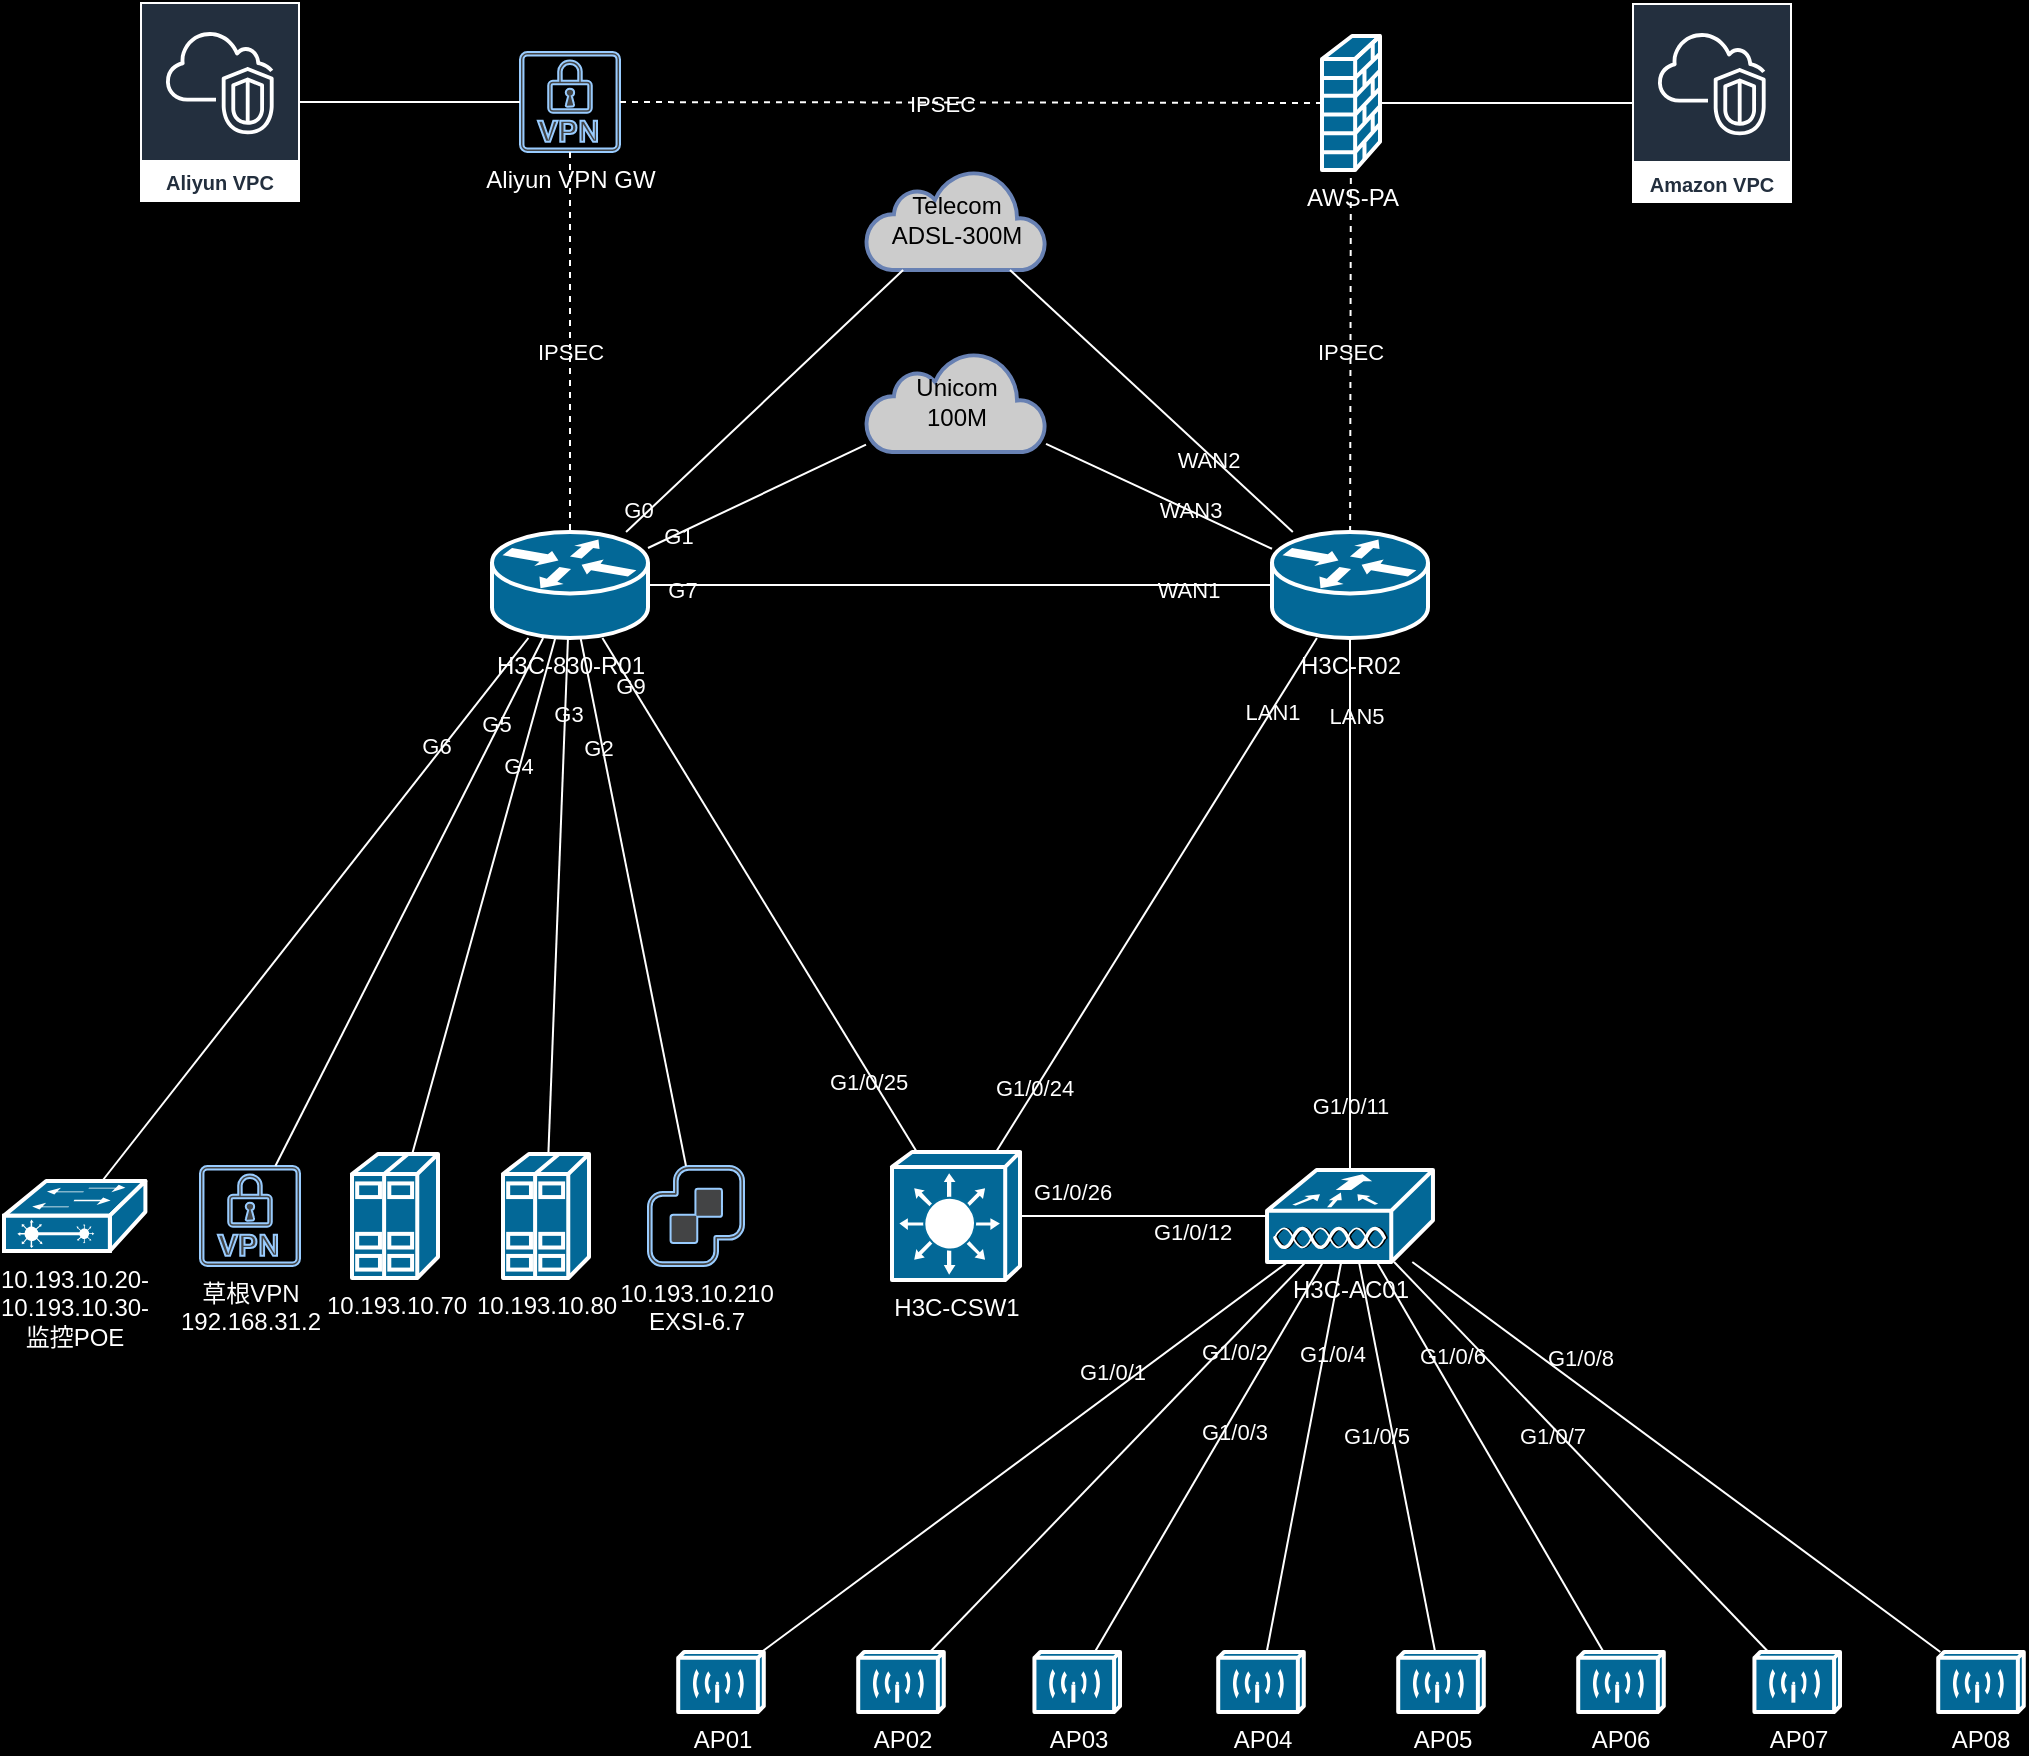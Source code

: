 <mxfile version="13.8.0" type="github">
  <diagram id="Zar99imHXcw8SOOkaf0K" name="Page-1">
    <mxGraphModel dx="1983" dy="2270" grid="1" gridSize="10" guides="1" tooltips="1" connect="1" arrows="1" fold="1" page="1" pageScale="1" pageWidth="827" pageHeight="1169" background="#000000" math="0" shadow="0">
      <root>
        <mxCell id="0" />
        <mxCell id="1" parent="0" />
        <mxCell id="cg-8hB2p9xiSOWS_r5Mu-2" style="rounded=0;orthogonalLoop=1;jettySize=auto;html=1;endArrow=none;endFill=0;fontColor=#FFFFFF;labelBorderColor=none;strokeColor=#FFFFFF;labelBackgroundColor=none;" edge="1" parent="1" source="cg-8hB2p9xiSOWS_r5Mu-5" target="cg-8hB2p9xiSOWS_r5Mu-7">
          <mxGeometry relative="1" as="geometry" />
        </mxCell>
        <mxCell id="cg-8hB2p9xiSOWS_r5Mu-3" value="G9" style="edgeLabel;html=1;align=center;verticalAlign=middle;resizable=0;points=[];fontColor=#FFFFFF;labelBorderColor=none;labelBackgroundColor=none;" vertex="1" connectable="0" parent="cg-8hB2p9xiSOWS_r5Mu-2">
          <mxGeometry x="-0.816" y="-1" relative="1" as="geometry">
            <mxPoint as="offset" />
          </mxGeometry>
        </mxCell>
        <mxCell id="cg-8hB2p9xiSOWS_r5Mu-4" value="G1/0/25" style="edgeLabel;html=1;align=center;verticalAlign=middle;resizable=0;points=[];fontColor=#FFFFFF;labelBorderColor=none;labelBackgroundColor=none;" vertex="1" connectable="0" parent="cg-8hB2p9xiSOWS_r5Mu-2">
          <mxGeometry x="0.714" y="-3" relative="1" as="geometry">
            <mxPoint as="offset" />
          </mxGeometry>
        </mxCell>
        <mxCell id="cg-8hB2p9xiSOWS_r5Mu-5" value="H3C-830-R01" style="shape=mxgraph.cisco.routers.router;html=1;pointerEvents=1;dashed=0;fillColor=#036897;strokeColor=#ffffff;strokeWidth=2;verticalLabelPosition=bottom;verticalAlign=top;align=center;outlineConnect=0;fontColor=#FFFFFF;labelBorderColor=none;labelBackgroundColor=none;" vertex="1" parent="1">
          <mxGeometry x="544" y="-155" width="78" height="53" as="geometry" />
        </mxCell>
        <mxCell id="cg-8hB2p9xiSOWS_r5Mu-6" value="H3C-R02" style="shape=mxgraph.cisco.routers.router;html=1;pointerEvents=1;dashed=0;fillColor=#036897;strokeColor=#ffffff;strokeWidth=2;verticalLabelPosition=bottom;verticalAlign=top;align=center;outlineConnect=0;fontColor=#FFFFFF;labelBorderColor=none;labelBackgroundColor=none;" vertex="1" parent="1">
          <mxGeometry x="934" y="-155" width="78" height="53" as="geometry" />
        </mxCell>
        <mxCell id="cg-8hB2p9xiSOWS_r5Mu-7" value="H3C-CSW1" style="shape=mxgraph.cisco.switches.layer_3_switch;html=1;pointerEvents=1;dashed=0;fillColor=#036897;strokeColor=#ffffff;strokeWidth=2;verticalLabelPosition=bottom;verticalAlign=top;align=center;outlineConnect=0;fontColor=#FFFFFF;labelBorderColor=none;labelBackgroundColor=none;" vertex="1" parent="1">
          <mxGeometry x="744" y="155" width="64" height="64" as="geometry" />
        </mxCell>
        <mxCell id="cg-8hB2p9xiSOWS_r5Mu-8" style="rounded=0;orthogonalLoop=1;jettySize=auto;html=1;endArrow=none;endFill=0;fontColor=#FFFFFF;labelBorderColor=none;strokeColor=#FFFFFF;labelBackgroundColor=none;" edge="1" parent="1" source="cg-8hB2p9xiSOWS_r5Mu-6" target="cg-8hB2p9xiSOWS_r5Mu-7">
          <mxGeometry relative="1" as="geometry">
            <mxPoint x="593" y="-92" as="sourcePoint" />
            <mxPoint x="764.63" y="165" as="targetPoint" />
          </mxGeometry>
        </mxCell>
        <mxCell id="cg-8hB2p9xiSOWS_r5Mu-9" value="LAN1" style="edgeLabel;html=1;align=center;verticalAlign=middle;resizable=0;points=[];fontColor=#FFFFFF;labelBorderColor=none;labelBackgroundColor=none;" vertex="1" connectable="0" parent="cg-8hB2p9xiSOWS_r5Mu-8">
          <mxGeometry x="-0.815" relative="1" as="geometry">
            <mxPoint x="-7.62" y="13.25" as="offset" />
          </mxGeometry>
        </mxCell>
        <mxCell id="cg-8hB2p9xiSOWS_r5Mu-10" value="G1/0/24" style="edgeLabel;html=1;align=center;verticalAlign=middle;resizable=0;points=[];fontColor=#FFFFFF;labelBorderColor=none;labelBackgroundColor=none;" vertex="1" connectable="0" parent="cg-8hB2p9xiSOWS_r5Mu-8">
          <mxGeometry x="0.754" y="-1" relative="1" as="geometry">
            <mxPoint as="offset" />
          </mxGeometry>
        </mxCell>
        <mxCell id="cg-8hB2p9xiSOWS_r5Mu-11" style="rounded=0;orthogonalLoop=1;jettySize=auto;html=1;endArrow=none;endFill=0;fontColor=#FFFFFF;labelBorderColor=none;strokeColor=#FFFFFF;labelBackgroundColor=none;" edge="1" parent="1" source="cg-8hB2p9xiSOWS_r5Mu-5" target="cg-8hB2p9xiSOWS_r5Mu-6">
          <mxGeometry relative="1" as="geometry">
            <mxPoint x="603" y="-82" as="sourcePoint" />
            <mxPoint x="774.63" y="175" as="targetPoint" />
          </mxGeometry>
        </mxCell>
        <mxCell id="cg-8hB2p9xiSOWS_r5Mu-12" value="G7" style="edgeLabel;html=1;align=center;verticalAlign=middle;resizable=0;points=[];fontColor=#FFFFFF;labelBorderColor=none;labelBackgroundColor=none;" vertex="1" connectable="0" parent="cg-8hB2p9xiSOWS_r5Mu-11">
          <mxGeometry x="-0.891" y="-1" relative="1" as="geometry">
            <mxPoint y="1" as="offset" />
          </mxGeometry>
        </mxCell>
        <mxCell id="cg-8hB2p9xiSOWS_r5Mu-13" value="WAN1" style="edgeLabel;html=1;align=center;verticalAlign=middle;resizable=0;points=[];fontColor=#FFFFFF;labelBorderColor=none;labelBackgroundColor=none;" vertex="1" connectable="0" parent="cg-8hB2p9xiSOWS_r5Mu-11">
          <mxGeometry x="0.731" y="-1" relative="1" as="geometry">
            <mxPoint y="1" as="offset" />
          </mxGeometry>
        </mxCell>
        <mxCell id="cg-8hB2p9xiSOWS_r5Mu-14" value="H3C-AC01" style="shape=mxgraph.cisco.wireless.wlan_controller;html=1;pointerEvents=1;dashed=0;fillColor=#036897;strokeColor=#ffffff;strokeWidth=2;verticalLabelPosition=bottom;verticalAlign=top;align=center;outlineConnect=0;fontColor=#FFFFFF;labelBorderColor=none;labelBackgroundColor=none;" vertex="1" parent="1">
          <mxGeometry x="931.52" y="164" width="82.96" height="46" as="geometry" />
        </mxCell>
        <mxCell id="cg-8hB2p9xiSOWS_r5Mu-15" style="rounded=0;orthogonalLoop=1;jettySize=auto;html=1;endArrow=none;endFill=0;fontColor=#FFFFFF;labelBorderColor=none;strokeColor=#FFFFFF;labelBackgroundColor=none;" edge="1" parent="1" source="cg-8hB2p9xiSOWS_r5Mu-7" target="cg-8hB2p9xiSOWS_r5Mu-14">
          <mxGeometry relative="1" as="geometry">
            <mxPoint x="613" y="-72" as="sourcePoint" />
            <mxPoint x="784.63" y="185" as="targetPoint" />
          </mxGeometry>
        </mxCell>
        <mxCell id="cg-8hB2p9xiSOWS_r5Mu-16" value="G1/0/26" style="edgeLabel;html=1;align=center;verticalAlign=middle;resizable=0;points=[];fontColor=#FFFFFF;labelBorderColor=none;labelBackgroundColor=none;" vertex="1" connectable="0" parent="cg-8hB2p9xiSOWS_r5Mu-15">
          <mxGeometry x="-0.692" y="2" relative="1" as="geometry">
            <mxPoint x="7" y="-10" as="offset" />
          </mxGeometry>
        </mxCell>
        <mxCell id="cg-8hB2p9xiSOWS_r5Mu-17" value="G1/0/12" style="edgeLabel;html=1;align=center;verticalAlign=middle;resizable=0;points=[];fontColor=#FFFFFF;labelBorderColor=none;labelBackgroundColor=none;" vertex="1" connectable="0" parent="cg-8hB2p9xiSOWS_r5Mu-15">
          <mxGeometry x="0.295" y="2" relative="1" as="geometry">
            <mxPoint x="6" y="10" as="offset" />
          </mxGeometry>
        </mxCell>
        <mxCell id="cg-8hB2p9xiSOWS_r5Mu-18" style="rounded=0;orthogonalLoop=1;jettySize=auto;html=1;endArrow=none;endFill=0;fontColor=#FFFFFF;labelBorderColor=none;strokeColor=#FFFFFF;labelBackgroundColor=none;" edge="1" parent="1" source="cg-8hB2p9xiSOWS_r5Mu-6" target="cg-8hB2p9xiSOWS_r5Mu-14">
          <mxGeometry relative="1" as="geometry">
            <mxPoint x="623" y="-62" as="sourcePoint" />
            <mxPoint x="794.63" y="195" as="targetPoint" />
          </mxGeometry>
        </mxCell>
        <mxCell id="cg-8hB2p9xiSOWS_r5Mu-19" value="LAN5" style="edgeLabel;html=1;align=center;verticalAlign=middle;resizable=0;points=[];fontColor=#FFFFFF;labelBorderColor=none;labelBackgroundColor=none;" vertex="1" connectable="0" parent="cg-8hB2p9xiSOWS_r5Mu-18">
          <mxGeometry x="-0.707" y="3" relative="1" as="geometry">
            <mxPoint as="offset" />
          </mxGeometry>
        </mxCell>
        <mxCell id="cg-8hB2p9xiSOWS_r5Mu-20" value="G1/0/11" style="edgeLabel;html=1;align=center;verticalAlign=middle;resizable=0;points=[];fontColor=#FFFFFF;labelBorderColor=none;labelBackgroundColor=none;" vertex="1" connectable="0" parent="cg-8hB2p9xiSOWS_r5Mu-18">
          <mxGeometry x="0.759" relative="1" as="geometry">
            <mxPoint as="offset" />
          </mxGeometry>
        </mxCell>
        <mxCell id="cg-8hB2p9xiSOWS_r5Mu-21" value="10.193.10.20-&lt;br&gt;10.193.10.30-&lt;br&gt;监控POE" style="shape=mxgraph.cisco.switches.layer_2_remote_switch;html=1;pointerEvents=1;dashed=0;fillColor=#036897;strokeColor=#ffffff;strokeWidth=2;verticalLabelPosition=bottom;verticalAlign=top;align=center;outlineConnect=0;fontColor=#FFFFFF;labelBorderColor=none;labelBackgroundColor=none;" vertex="1" parent="1">
          <mxGeometry x="300" y="169.5" width="70.7" height="35" as="geometry" />
        </mxCell>
        <mxCell id="cg-8hB2p9xiSOWS_r5Mu-22" style="rounded=0;orthogonalLoop=1;jettySize=auto;html=1;endArrow=none;endFill=0;fontColor=#FFFFFF;labelBorderColor=none;strokeColor=#FFFFFF;labelBackgroundColor=none;" edge="1" parent="1" source="cg-8hB2p9xiSOWS_r5Mu-5" target="cg-8hB2p9xiSOWS_r5Mu-21">
          <mxGeometry relative="1" as="geometry">
            <mxPoint x="633" y="-52" as="sourcePoint" />
            <mxPoint x="804.63" y="205" as="targetPoint" />
          </mxGeometry>
        </mxCell>
        <mxCell id="cg-8hB2p9xiSOWS_r5Mu-23" value="G6" style="edgeLabel;html=1;align=center;verticalAlign=middle;resizable=0;points=[];fontColor=#FFFFFF;labelBorderColor=none;labelBackgroundColor=none;" vertex="1" connectable="0" parent="cg-8hB2p9xiSOWS_r5Mu-22">
          <mxGeometry x="-0.59" y="-3" relative="1" as="geometry">
            <mxPoint as="offset" />
          </mxGeometry>
        </mxCell>
        <mxCell id="cg-8hB2p9xiSOWS_r5Mu-24" value="10.193.10.70" style="shape=mxgraph.cisco.servers.standard_host;html=1;pointerEvents=1;dashed=0;fillColor=#036897;strokeColor=#ffffff;strokeWidth=2;verticalLabelPosition=bottom;verticalAlign=top;align=center;outlineConnect=0;fontColor=#FFFFFF;labelBorderColor=none;labelBackgroundColor=none;" vertex="1" parent="1">
          <mxGeometry x="474" y="156" width="43" height="62" as="geometry" />
        </mxCell>
        <mxCell id="cg-8hB2p9xiSOWS_r5Mu-25" value="10.193.10.80" style="shape=mxgraph.cisco.servers.standard_host;html=1;pointerEvents=1;dashed=0;fillColor=#036897;strokeColor=#ffffff;strokeWidth=2;verticalLabelPosition=bottom;verticalAlign=top;align=center;outlineConnect=0;fontColor=#FFFFFF;labelBorderColor=none;labelBackgroundColor=none;" vertex="1" parent="1">
          <mxGeometry x="549.5" y="156" width="43" height="62" as="geometry" />
        </mxCell>
        <mxCell id="cg-8hB2p9xiSOWS_r5Mu-26" value="10.193.10.210&lt;br&gt;EXSI-6.7" style="pointerEvents=1;shadow=0;dashed=0;html=1;fillColor=#434445;aspect=fixed;labelPosition=center;verticalLabelPosition=bottom;verticalAlign=top;align=center;outlineConnect=0;shape=mxgraph.vvd.vcenter_server;strokeColor=#99CCFF;fontColor=#FFFFFF;labelBorderColor=none;labelBackgroundColor=none;" vertex="1" parent="1">
          <mxGeometry x="622" y="162" width="48" height="50" as="geometry" />
        </mxCell>
        <mxCell id="cg-8hB2p9xiSOWS_r5Mu-27" value="草根VPN&lt;br&gt;192.168.31.2" style="pointerEvents=1;shadow=0;dashed=0;html=1;fillColor=#434445;aspect=fixed;labelPosition=center;verticalLabelPosition=bottom;verticalAlign=top;align=center;outlineConnect=0;shape=mxgraph.vvd.vpn;strokeColor=#99CCFF;fontColor=#FFFFFF;labelBorderColor=none;labelBackgroundColor=none;" vertex="1" parent="1">
          <mxGeometry x="398" y="162" width="50" height="50" as="geometry" />
        </mxCell>
        <mxCell id="cg-8hB2p9xiSOWS_r5Mu-28" style="rounded=0;orthogonalLoop=1;jettySize=auto;html=1;endArrow=none;endFill=0;fontColor=#FFFFFF;labelBorderColor=none;strokeColor=#FFFFFF;labelBackgroundColor=none;" edge="1" parent="1" source="cg-8hB2p9xiSOWS_r5Mu-5" target="cg-8hB2p9xiSOWS_r5Mu-26">
          <mxGeometry relative="1" as="geometry">
            <mxPoint x="554" y="-25" as="sourcePoint" />
            <mxPoint x="725.63" y="232" as="targetPoint" />
          </mxGeometry>
        </mxCell>
        <mxCell id="cg-8hB2p9xiSOWS_r5Mu-29" value="G2" style="edgeLabel;html=1;align=center;verticalAlign=middle;resizable=0;points=[];fontColor=#FFFFFF;labelBorderColor=none;labelBackgroundColor=none;" vertex="1" connectable="0" parent="cg-8hB2p9xiSOWS_r5Mu-28">
          <mxGeometry x="-0.587" y="-2" relative="1" as="geometry">
            <mxPoint as="offset" />
          </mxGeometry>
        </mxCell>
        <mxCell id="cg-8hB2p9xiSOWS_r5Mu-30" style="rounded=0;orthogonalLoop=1;jettySize=auto;html=1;endArrow=none;endFill=0;fontColor=#FFFFFF;labelBorderColor=none;strokeColor=#FFFFFF;labelBackgroundColor=none;" edge="1" parent="1" source="cg-8hB2p9xiSOWS_r5Mu-5" target="cg-8hB2p9xiSOWS_r5Mu-25">
          <mxGeometry relative="1" as="geometry">
            <mxPoint x="524" y="45" as="sourcePoint" />
            <mxPoint x="695.63" y="302" as="targetPoint" />
          </mxGeometry>
        </mxCell>
        <mxCell id="cg-8hB2p9xiSOWS_r5Mu-31" value="G3" style="edgeLabel;html=1;align=center;verticalAlign=middle;resizable=0;points=[];fontColor=#FFFFFF;labelBorderColor=none;labelBackgroundColor=none;" vertex="1" connectable="0" parent="cg-8hB2p9xiSOWS_r5Mu-30">
          <mxGeometry x="-0.706" y="1" relative="1" as="geometry">
            <mxPoint as="offset" />
          </mxGeometry>
        </mxCell>
        <mxCell id="cg-8hB2p9xiSOWS_r5Mu-32" style="rounded=0;orthogonalLoop=1;jettySize=auto;html=1;endArrow=none;endFill=0;fontColor=#FFFFFF;labelBorderColor=none;strokeColor=#FFFFFF;labelBackgroundColor=none;" edge="1" parent="1" source="cg-8hB2p9xiSOWS_r5Mu-5" target="cg-8hB2p9xiSOWS_r5Mu-24">
          <mxGeometry relative="1" as="geometry">
            <mxPoint x="514" y="-5" as="sourcePoint" />
            <mxPoint x="685.63" y="252" as="targetPoint" />
          </mxGeometry>
        </mxCell>
        <mxCell id="cg-8hB2p9xiSOWS_r5Mu-33" value="G4" style="edgeLabel;html=1;align=center;verticalAlign=middle;resizable=0;points=[];fontColor=#FFFFFF;labelBorderColor=none;labelBackgroundColor=none;" vertex="1" connectable="0" parent="cg-8hB2p9xiSOWS_r5Mu-32">
          <mxGeometry x="-0.502" y="-1" relative="1" as="geometry">
            <mxPoint as="offset" />
          </mxGeometry>
        </mxCell>
        <mxCell id="cg-8hB2p9xiSOWS_r5Mu-34" style="rounded=0;orthogonalLoop=1;jettySize=auto;html=1;endArrow=none;endFill=0;fontColor=#FFFFFF;labelBorderColor=none;strokeColor=#FFFFFF;labelBackgroundColor=none;" edge="1" parent="1" source="cg-8hB2p9xiSOWS_r5Mu-5" target="cg-8hB2p9xiSOWS_r5Mu-27">
          <mxGeometry relative="1" as="geometry">
            <mxPoint x="414" y="-275" as="sourcePoint" />
            <mxPoint x="585.63" y="-18" as="targetPoint" />
          </mxGeometry>
        </mxCell>
        <mxCell id="cg-8hB2p9xiSOWS_r5Mu-35" value="G5" style="edgeLabel;html=1;align=center;verticalAlign=middle;resizable=0;points=[];fontColor=#FFFFFF;labelBorderColor=none;labelBackgroundColor=none;" vertex="1" connectable="0" parent="cg-8hB2p9xiSOWS_r5Mu-34">
          <mxGeometry x="-0.677" y="-1" relative="1" as="geometry">
            <mxPoint x="-1" as="offset" />
          </mxGeometry>
        </mxCell>
        <mxCell id="cg-8hB2p9xiSOWS_r5Mu-36" value="Aliyun VPN GW" style="pointerEvents=1;shadow=0;dashed=0;html=1;fillColor=#434445;aspect=fixed;labelPosition=center;verticalLabelPosition=bottom;verticalAlign=top;align=center;outlineConnect=0;shape=mxgraph.vvd.vpn;strokeColor=#99CCFF;fontColor=#FFFFFF;labelBorderColor=none;labelBackgroundColor=none;" vertex="1" parent="1">
          <mxGeometry x="558" y="-395" width="50" height="50" as="geometry" />
        </mxCell>
        <mxCell id="cg-8hB2p9xiSOWS_r5Mu-37" value="AWS-PA" style="shape=mxgraph.cisco.security.firewall;html=1;pointerEvents=1;dashed=0;fillColor=#036897;strokeColor=#ffffff;strokeWidth=2;verticalLabelPosition=bottom;verticalAlign=top;align=center;outlineConnect=0;fontColor=#FFFFFF;labelBorderColor=none;labelBackgroundColor=none;" vertex="1" parent="1">
          <mxGeometry x="959" y="-403" width="29" height="67" as="geometry" />
        </mxCell>
        <mxCell id="cg-8hB2p9xiSOWS_r5Mu-38" style="rounded=0;orthogonalLoop=1;jettySize=auto;html=1;endArrow=none;endFill=0;dashed=1;fontColor=#FFFFFF;labelBorderColor=none;strokeColor=#FFFFFF;labelBackgroundColor=none;" edge="1" parent="1" source="cg-8hB2p9xiSOWS_r5Mu-6" target="cg-8hB2p9xiSOWS_r5Mu-37">
          <mxGeometry relative="1" as="geometry">
            <mxPoint x="774" y="-305" as="sourcePoint" />
            <mxPoint x="1086" y="-305" as="targetPoint" />
          </mxGeometry>
        </mxCell>
        <mxCell id="cg-8hB2p9xiSOWS_r5Mu-39" value="IPSEC" style="edgeLabel;html=1;align=center;verticalAlign=middle;resizable=0;points=[];fontColor=#FFFFFF;labelBorderColor=none;labelBackgroundColor=none;" vertex="1" connectable="0" parent="cg-8hB2p9xiSOWS_r5Mu-38">
          <mxGeometry x="-0.558" relative="1" as="geometry">
            <mxPoint x="-0.14" y="-50" as="offset" />
          </mxGeometry>
        </mxCell>
        <mxCell id="cg-8hB2p9xiSOWS_r5Mu-40" style="rounded=0;orthogonalLoop=1;jettySize=auto;html=1;endArrow=none;endFill=0;dashed=1;fontColor=#FFFFFF;labelBorderColor=none;strokeColor=#FFFFFF;labelBackgroundColor=none;" edge="1" parent="1" source="cg-8hB2p9xiSOWS_r5Mu-36" target="cg-8hB2p9xiSOWS_r5Mu-37">
          <mxGeometry relative="1" as="geometry">
            <mxPoint x="724" y="-315" as="sourcePoint" />
            <mxPoint x="1036" y="-315" as="targetPoint" />
          </mxGeometry>
        </mxCell>
        <mxCell id="cg-8hB2p9xiSOWS_r5Mu-41" value="IPSEC" style="edgeLabel;html=1;align=center;verticalAlign=middle;resizable=0;points=[];fontColor=#FFFFFF;labelBorderColor=none;labelBackgroundColor=none;" vertex="1" connectable="0" parent="cg-8hB2p9xiSOWS_r5Mu-40">
          <mxGeometry x="-0.083" y="-1" relative="1" as="geometry">
            <mxPoint as="offset" />
          </mxGeometry>
        </mxCell>
        <mxCell id="cg-8hB2p9xiSOWS_r5Mu-42" style="rounded=0;orthogonalLoop=1;jettySize=auto;html=1;endArrow=none;endFill=0;dashed=1;fontColor=#FFFFFF;labelBorderColor=none;strokeColor=#FFFFFF;labelBackgroundColor=none;" edge="1" parent="1" source="cg-8hB2p9xiSOWS_r5Mu-36" target="cg-8hB2p9xiSOWS_r5Mu-5">
          <mxGeometry relative="1" as="geometry">
            <mxPoint x="654" y="-315" as="sourcePoint" />
            <mxPoint x="966" y="-315" as="targetPoint" />
          </mxGeometry>
        </mxCell>
        <mxCell id="cg-8hB2p9xiSOWS_r5Mu-43" value="IPSEC" style="edgeLabel;html=1;align=center;verticalAlign=middle;resizable=0;points=[];fontColor=#FFFFFF;labelBorderColor=none;labelBackgroundColor=none;" vertex="1" connectable="0" parent="cg-8hB2p9xiSOWS_r5Mu-42">
          <mxGeometry x="0.495" y="-2" relative="1" as="geometry">
            <mxPoint x="2" y="-42" as="offset" />
          </mxGeometry>
        </mxCell>
        <mxCell id="cg-8hB2p9xiSOWS_r5Mu-44" value="&lt;font color=&quot;#000000&quot;&gt;Telecom&lt;br&gt;ADSL-300M&lt;/font&gt;" style="html=1;outlineConnect=0;fillColor=#CCCCCC;strokeColor=#6881B3;gradientColor=none;gradientDirection=north;strokeWidth=2;shape=mxgraph.networks.cloud;fontColor=#FFFFFF;labelBorderColor=none;labelBackgroundColor=none;" vertex="1" parent="1">
          <mxGeometry x="731" y="-336" width="90" height="50" as="geometry" />
        </mxCell>
        <mxCell id="cg-8hB2p9xiSOWS_r5Mu-45" value="&lt;font color=&quot;#000000&quot;&gt;Unicom&lt;br&gt;100M&lt;/font&gt;" style="html=1;outlineConnect=0;fillColor=#CCCCCC;strokeColor=#6881B3;gradientColor=none;gradientDirection=north;strokeWidth=2;shape=mxgraph.networks.cloud;fontColor=#FFFFFF;labelBorderColor=none;labelBackgroundColor=none;" vertex="1" parent="1">
          <mxGeometry x="731" y="-245" width="90" height="50" as="geometry" />
        </mxCell>
        <mxCell id="cg-8hB2p9xiSOWS_r5Mu-46" style="rounded=0;orthogonalLoop=1;jettySize=auto;html=1;endArrow=none;endFill=0;fontColor=#FFFFFF;labelBorderColor=none;strokeColor=#FFFFFF;labelBackgroundColor=none;" edge="1" parent="1" source="cg-8hB2p9xiSOWS_r5Mu-45" target="cg-8hB2p9xiSOWS_r5Mu-6">
          <mxGeometry relative="1" as="geometry">
            <mxPoint x="854" y="-65" as="sourcePoint" />
            <mxPoint x="1166" y="-65" as="targetPoint" />
          </mxGeometry>
        </mxCell>
        <mxCell id="cg-8hB2p9xiSOWS_r5Mu-47" value="WAN3" style="edgeLabel;html=1;align=center;verticalAlign=middle;resizable=0;points=[];fontColor=#FFFFFF;labelBorderColor=none;labelBackgroundColor=none;" vertex="1" connectable="0" parent="cg-8hB2p9xiSOWS_r5Mu-46">
          <mxGeometry x="0.272" relative="1" as="geometry">
            <mxPoint as="offset" />
          </mxGeometry>
        </mxCell>
        <mxCell id="cg-8hB2p9xiSOWS_r5Mu-48" style="rounded=0;orthogonalLoop=1;jettySize=auto;html=1;endArrow=none;endFill=0;fontColor=#FFFFFF;labelBorderColor=none;strokeColor=#FFFFFF;labelBackgroundColor=none;" edge="1" parent="1" source="cg-8hB2p9xiSOWS_r5Mu-44" target="cg-8hB2p9xiSOWS_r5Mu-6">
          <mxGeometry relative="1" as="geometry">
            <mxPoint x="1044" y="-265" as="sourcePoint" />
            <mxPoint x="1157" y="-212.515" as="targetPoint" />
          </mxGeometry>
        </mxCell>
        <mxCell id="cg-8hB2p9xiSOWS_r5Mu-49" value="WAN2" style="edgeLabel;html=1;align=center;verticalAlign=middle;resizable=0;points=[];fontColor=#FFFFFF;labelBorderColor=none;labelBackgroundColor=none;" vertex="1" connectable="0" parent="cg-8hB2p9xiSOWS_r5Mu-48">
          <mxGeometry x="0.423" y="-2" relative="1" as="geometry">
            <mxPoint as="offset" />
          </mxGeometry>
        </mxCell>
        <mxCell id="cg-8hB2p9xiSOWS_r5Mu-50" style="rounded=0;orthogonalLoop=1;jettySize=auto;html=1;endArrow=none;endFill=0;fontColor=#FFFFFF;labelBorderColor=none;strokeColor=#FFFFFF;labelBackgroundColor=none;" edge="1" parent="1" source="cg-8hB2p9xiSOWS_r5Mu-5" target="cg-8hB2p9xiSOWS_r5Mu-45">
          <mxGeometry relative="1" as="geometry">
            <mxPoint x="1034" y="-205" as="sourcePoint" />
            <mxPoint x="1147" y="-152.515" as="targetPoint" />
          </mxGeometry>
        </mxCell>
        <mxCell id="cg-8hB2p9xiSOWS_r5Mu-51" value="G1" style="edgeLabel;html=1;align=center;verticalAlign=middle;resizable=0;points=[];fontColor=#FFFFFF;labelBorderColor=none;labelBackgroundColor=none;" vertex="1" connectable="0" parent="cg-8hB2p9xiSOWS_r5Mu-50">
          <mxGeometry x="-0.733" y="-1" relative="1" as="geometry">
            <mxPoint as="offset" />
          </mxGeometry>
        </mxCell>
        <mxCell id="cg-8hB2p9xiSOWS_r5Mu-52" style="rounded=0;orthogonalLoop=1;jettySize=auto;html=1;endArrow=none;endFill=0;fontColor=#FFFFFF;labelBorderColor=none;strokeColor=#FFFFFF;labelBackgroundColor=none;" edge="1" parent="1" source="cg-8hB2p9xiSOWS_r5Mu-5" target="cg-8hB2p9xiSOWS_r5Mu-44">
          <mxGeometry relative="1" as="geometry">
            <mxPoint x="614" y="-275" as="sourcePoint" />
            <mxPoint x="727" y="-222.515" as="targetPoint" />
          </mxGeometry>
        </mxCell>
        <mxCell id="cg-8hB2p9xiSOWS_r5Mu-53" value="G0" style="edgeLabel;html=1;align=center;verticalAlign=middle;resizable=0;points=[];fontColor=#FFFFFF;labelBorderColor=none;labelBackgroundColor=none;" vertex="1" connectable="0" parent="cg-8hB2p9xiSOWS_r5Mu-52">
          <mxGeometry x="-0.875" y="4" relative="1" as="geometry">
            <mxPoint as="offset" />
          </mxGeometry>
        </mxCell>
        <mxCell id="cg-8hB2p9xiSOWS_r5Mu-54" value="AP05" style="shape=mxgraph.cisco.wireless.wireless_transport;html=1;pointerEvents=1;dashed=0;fillColor=#036897;strokeColor=#ffffff;strokeWidth=2;verticalLabelPosition=bottom;verticalAlign=top;align=center;outlineConnect=0;fontColor=#FFFFFF;labelBorderColor=none;labelBackgroundColor=none;" vertex="1" parent="1">
          <mxGeometry x="997.11" y="405" width="42.78" height="30" as="geometry" />
        </mxCell>
        <mxCell id="cg-8hB2p9xiSOWS_r5Mu-55" value="AP06" style="shape=mxgraph.cisco.wireless.wireless_transport;html=1;pointerEvents=1;dashed=0;fillColor=#036897;strokeColor=#ffffff;strokeWidth=2;verticalLabelPosition=bottom;verticalAlign=top;align=center;outlineConnect=0;fontColor=#FFFFFF;labelBorderColor=none;labelBackgroundColor=none;" vertex="1" parent="1">
          <mxGeometry x="1087.11" y="405" width="42.78" height="30" as="geometry" />
        </mxCell>
        <mxCell id="cg-8hB2p9xiSOWS_r5Mu-56" value="AP07" style="shape=mxgraph.cisco.wireless.wireless_transport;html=1;pointerEvents=1;dashed=0;fillColor=#036897;strokeColor=#ffffff;strokeWidth=2;verticalLabelPosition=bottom;verticalAlign=top;align=center;outlineConnect=0;fontColor=#FFFFFF;labelBorderColor=none;labelBackgroundColor=none;" vertex="1" parent="1">
          <mxGeometry x="1175.22" y="405" width="42.78" height="30" as="geometry" />
        </mxCell>
        <mxCell id="cg-8hB2p9xiSOWS_r5Mu-57" value="AP08" style="shape=mxgraph.cisco.wireless.wireless_transport;html=1;pointerEvents=1;dashed=0;fillColor=#036897;strokeColor=#ffffff;strokeWidth=2;verticalLabelPosition=bottom;verticalAlign=top;align=center;outlineConnect=0;fontColor=#FFFFFF;labelBorderColor=none;labelBackgroundColor=none;" vertex="1" parent="1">
          <mxGeometry x="1267.11" y="405" width="42.78" height="30" as="geometry" />
        </mxCell>
        <mxCell id="cg-8hB2p9xiSOWS_r5Mu-58" value="AP01" style="shape=mxgraph.cisco.wireless.wireless_transport;html=1;pointerEvents=1;dashed=0;fillColor=#036897;strokeColor=#ffffff;strokeWidth=2;verticalLabelPosition=bottom;verticalAlign=top;align=center;outlineConnect=0;fontColor=#FFFFFF;labelBorderColor=none;labelBackgroundColor=none;" vertex="1" parent="1">
          <mxGeometry x="637.11" y="405" width="42.78" height="30" as="geometry" />
        </mxCell>
        <mxCell id="cg-8hB2p9xiSOWS_r5Mu-59" value="AP02" style="shape=mxgraph.cisco.wireless.wireless_transport;html=1;pointerEvents=1;dashed=0;fillColor=#036897;strokeColor=#ffffff;strokeWidth=2;verticalLabelPosition=bottom;verticalAlign=top;align=center;outlineConnect=0;fontColor=#FFFFFF;labelBorderColor=none;labelBackgroundColor=none;" vertex="1" parent="1">
          <mxGeometry x="727.11" y="405" width="42.78" height="30" as="geometry" />
        </mxCell>
        <mxCell id="cg-8hB2p9xiSOWS_r5Mu-60" value="AP03" style="shape=mxgraph.cisco.wireless.wireless_transport;html=1;pointerEvents=1;dashed=0;fillColor=#036897;strokeColor=#ffffff;strokeWidth=2;verticalLabelPosition=bottom;verticalAlign=top;align=center;outlineConnect=0;fontColor=#FFFFFF;labelBorderColor=none;labelBackgroundColor=none;" vertex="1" parent="1">
          <mxGeometry x="815.22" y="405" width="42.78" height="30" as="geometry" />
        </mxCell>
        <mxCell id="cg-8hB2p9xiSOWS_r5Mu-61" value="AP04" style="shape=mxgraph.cisco.wireless.wireless_transport;html=1;pointerEvents=1;dashed=0;fillColor=#036897;strokeColor=#ffffff;strokeWidth=2;verticalLabelPosition=bottom;verticalAlign=top;align=center;outlineConnect=0;fontColor=#FFFFFF;labelBorderColor=none;labelBackgroundColor=none;" vertex="1" parent="1">
          <mxGeometry x="907.11" y="405" width="42.78" height="30" as="geometry" />
        </mxCell>
        <mxCell id="cg-8hB2p9xiSOWS_r5Mu-62" style="rounded=0;orthogonalLoop=1;jettySize=auto;html=1;endArrow=none;endFill=0;fontColor=#FFFFFF;labelBorderColor=none;strokeColor=#FFFFFF;labelBackgroundColor=none;" edge="1" parent="1" source="cg-8hB2p9xiSOWS_r5Mu-58" target="cg-8hB2p9xiSOWS_r5Mu-14">
          <mxGeometry relative="1" as="geometry">
            <mxPoint x="874" y="265" as="sourcePoint" />
            <mxPoint x="997.52" y="265" as="targetPoint" />
          </mxGeometry>
        </mxCell>
        <mxCell id="cg-8hB2p9xiSOWS_r5Mu-63" value="G1/0/1" style="edgeLabel;html=1;align=center;verticalAlign=middle;resizable=0;points=[];fontColor=#FFFFFF;labelBorderColor=none;labelBackgroundColor=none;" vertex="1" connectable="0" parent="cg-8hB2p9xiSOWS_r5Mu-62">
          <mxGeometry x="0.295" y="2" relative="1" as="geometry">
            <mxPoint x="6.1" y="-12.19" as="offset" />
          </mxGeometry>
        </mxCell>
        <mxCell id="cg-8hB2p9xiSOWS_r5Mu-64" style="rounded=0;orthogonalLoop=1;jettySize=auto;html=1;endArrow=none;endFill=0;fontColor=#FFFFFF;labelBorderColor=none;strokeColor=#FFFFFF;labelBackgroundColor=none;" edge="1" parent="1" source="cg-8hB2p9xiSOWS_r5Mu-59" target="cg-8hB2p9xiSOWS_r5Mu-14">
          <mxGeometry relative="1" as="geometry">
            <mxPoint x="771.113" y="414" as="sourcePoint" />
            <mxPoint x="958.999" y="219" as="targetPoint" />
          </mxGeometry>
        </mxCell>
        <mxCell id="cg-8hB2p9xiSOWS_r5Mu-65" value="G1/0/2" style="edgeLabel;html=1;align=center;verticalAlign=middle;resizable=0;points=[];fontColor=#FFFFFF;labelBorderColor=none;labelBackgroundColor=none;" vertex="1" connectable="0" parent="cg-8hB2p9xiSOWS_r5Mu-64">
          <mxGeometry x="0.295" y="2" relative="1" as="geometry">
            <mxPoint x="31.06" y="-22.59" as="offset" />
          </mxGeometry>
        </mxCell>
        <mxCell id="cg-8hB2p9xiSOWS_r5Mu-66" style="rounded=0;orthogonalLoop=1;jettySize=auto;html=1;endArrow=none;endFill=0;fontColor=#FFFFFF;labelBorderColor=none;strokeColor=#FFFFFF;labelBackgroundColor=none;" edge="1" parent="1" source="cg-8hB2p9xiSOWS_r5Mu-61" target="cg-8hB2p9xiSOWS_r5Mu-14">
          <mxGeometry relative="1" as="geometry">
            <mxPoint x="1094" y="235" as="sourcePoint" />
            <mxPoint x="1281.886" y="40" as="targetPoint" />
          </mxGeometry>
        </mxCell>
        <mxCell id="cg-8hB2p9xiSOWS_r5Mu-67" value="G1/0/4" style="edgeLabel;html=1;align=center;verticalAlign=middle;resizable=0;points=[];fontColor=#FFFFFF;labelBorderColor=none;labelBackgroundColor=none;" vertex="1" connectable="0" parent="cg-8hB2p9xiSOWS_r5Mu-66">
          <mxGeometry x="0.295" y="2" relative="1" as="geometry">
            <mxPoint x="10.4" y="-22.59" as="offset" />
          </mxGeometry>
        </mxCell>
        <mxCell id="cg-8hB2p9xiSOWS_r5Mu-68" style="rounded=0;orthogonalLoop=1;jettySize=auto;html=1;endArrow=none;endFill=0;fontColor=#FFFFFF;labelBorderColor=none;strokeColor=#FFFFFF;labelBackgroundColor=none;" edge="1" parent="1" source="cg-8hB2p9xiSOWS_r5Mu-57" target="cg-8hB2p9xiSOWS_r5Mu-14">
          <mxGeometry relative="1" as="geometry">
            <mxPoint x="1144" y="145" as="sourcePoint" />
            <mxPoint x="1331.886" y="-50" as="targetPoint" />
          </mxGeometry>
        </mxCell>
        <mxCell id="cg-8hB2p9xiSOWS_r5Mu-69" value="G1/0/8" style="edgeLabel;html=1;align=center;verticalAlign=middle;resizable=0;points=[];fontColor=#FFFFFF;labelBorderColor=none;labelBackgroundColor=none;" vertex="1" connectable="0" parent="cg-8hB2p9xiSOWS_r5Mu-68">
          <mxGeometry x="0.295" y="2" relative="1" as="geometry">
            <mxPoint x="-8.55" y="-22.59" as="offset" />
          </mxGeometry>
        </mxCell>
        <mxCell id="cg-8hB2p9xiSOWS_r5Mu-70" style="rounded=0;orthogonalLoop=1;jettySize=auto;html=1;endArrow=none;endFill=0;fontColor=#FFFFFF;labelBorderColor=none;strokeColor=#FFFFFF;labelBackgroundColor=none;" edge="1" parent="1" source="cg-8hB2p9xiSOWS_r5Mu-55" target="cg-8hB2p9xiSOWS_r5Mu-14">
          <mxGeometry relative="1" as="geometry">
            <mxPoint x="1204" y="205" as="sourcePoint" />
            <mxPoint x="1391.886" y="10" as="targetPoint" />
          </mxGeometry>
        </mxCell>
        <mxCell id="cg-8hB2p9xiSOWS_r5Mu-71" value="G1/0/6" style="edgeLabel;html=1;align=center;verticalAlign=middle;resizable=0;points=[];fontColor=#FFFFFF;labelBorderColor=none;labelBackgroundColor=none;" vertex="1" connectable="0" parent="cg-8hB2p9xiSOWS_r5Mu-70">
          <mxGeometry x="0.295" y="2" relative="1" as="geometry">
            <mxPoint x="-0.65" y="-22.59" as="offset" />
          </mxGeometry>
        </mxCell>
        <mxCell id="cg-8hB2p9xiSOWS_r5Mu-72" style="rounded=0;orthogonalLoop=1;jettySize=auto;html=1;endArrow=none;endFill=0;fontColor=#FFFFFF;labelBorderColor=none;strokeColor=#FFFFFF;labelBackgroundColor=none;" edge="1" parent="1" source="cg-8hB2p9xiSOWS_r5Mu-60" target="cg-8hB2p9xiSOWS_r5Mu-14">
          <mxGeometry relative="1" as="geometry">
            <mxPoint x="688.747" y="415" as="sourcePoint" />
            <mxPoint x="951.955" y="220" as="targetPoint" />
          </mxGeometry>
        </mxCell>
        <mxCell id="cg-8hB2p9xiSOWS_r5Mu-73" value="G1/0/3" style="edgeLabel;html=1;align=center;verticalAlign=middle;resizable=0;points=[];fontColor=#FFFFFF;labelBorderColor=none;labelBackgroundColor=none;" vertex="1" connectable="0" parent="cg-8hB2p9xiSOWS_r5Mu-72">
          <mxGeometry x="0.295" y="2" relative="1" as="geometry">
            <mxPoint x="-3.42" y="17.01" as="offset" />
          </mxGeometry>
        </mxCell>
        <mxCell id="cg-8hB2p9xiSOWS_r5Mu-74" style="rounded=0;orthogonalLoop=1;jettySize=auto;html=1;endArrow=none;endFill=0;fontColor=#FFFFFF;labelBorderColor=none;strokeColor=#FFFFFF;labelBackgroundColor=none;" edge="1" parent="1" source="cg-8hB2p9xiSOWS_r5Mu-54" target="cg-8hB2p9xiSOWS_r5Mu-14">
          <mxGeometry relative="1" as="geometry">
            <mxPoint x="964" y="315" as="sourcePoint" />
            <mxPoint x="1078.146" y="120" as="targetPoint" />
          </mxGeometry>
        </mxCell>
        <mxCell id="cg-8hB2p9xiSOWS_r5Mu-75" value="G1/0/5" style="edgeLabel;html=1;align=center;verticalAlign=middle;resizable=0;points=[];fontColor=#FFFFFF;labelBorderColor=none;labelBackgroundColor=none;" vertex="1" connectable="0" parent="cg-8hB2p9xiSOWS_r5Mu-74">
          <mxGeometry x="0.295" y="2" relative="1" as="geometry">
            <mxPoint x="-3.42" y="17.01" as="offset" />
          </mxGeometry>
        </mxCell>
        <mxCell id="cg-8hB2p9xiSOWS_r5Mu-76" style="rounded=0;orthogonalLoop=1;jettySize=auto;html=1;endArrow=none;endFill=0;fontColor=#FFFFFF;labelBorderColor=none;strokeColor=#FFFFFF;labelBackgroundColor=none;" edge="1" parent="1" source="cg-8hB2p9xiSOWS_r5Mu-56" target="cg-8hB2p9xiSOWS_r5Mu-14">
          <mxGeometry relative="1" as="geometry">
            <mxPoint x="1164" y="215" as="sourcePoint" />
            <mxPoint x="1278.146" y="20" as="targetPoint" />
          </mxGeometry>
        </mxCell>
        <mxCell id="cg-8hB2p9xiSOWS_r5Mu-77" value="G1/0/7" style="edgeLabel;html=1;align=center;verticalAlign=middle;resizable=0;points=[];fontColor=#FFFFFF;labelBorderColor=none;labelBackgroundColor=none;" vertex="1" connectable="0" parent="cg-8hB2p9xiSOWS_r5Mu-76">
          <mxGeometry x="0.295" y="2" relative="1" as="geometry">
            <mxPoint x="14.4" y="17.01" as="offset" />
          </mxGeometry>
        </mxCell>
        <mxCell id="cg-8hB2p9xiSOWS_r5Mu-78" value="Amazon VPC" style="outlineConnect=0;fontColor=#232F3E;gradientColor=none;strokeColor=#ffffff;fillColor=#232F3E;dashed=0;verticalLabelPosition=middle;verticalAlign=bottom;align=center;html=1;whiteSpace=wrap;fontSize=10;fontStyle=1;spacing=3;shape=mxgraph.aws4.productIcon;prIcon=mxgraph.aws4.vpc;labelBackgroundColor=none;" vertex="1" parent="1">
          <mxGeometry x="1114" y="-419.5" width="80" height="100" as="geometry" />
        </mxCell>
        <mxCell id="cg-8hB2p9xiSOWS_r5Mu-79" value="Aliyun VPC" style="outlineConnect=0;fontColor=#232F3E;gradientColor=none;strokeColor=#ffffff;fillColor=#232F3E;dashed=0;verticalLabelPosition=middle;verticalAlign=bottom;align=center;html=1;whiteSpace=wrap;fontSize=10;fontStyle=1;spacing=3;shape=mxgraph.aws4.productIcon;prIcon=mxgraph.aws4.vpc;labelBackgroundColor=none;" vertex="1" parent="1">
          <mxGeometry x="368" y="-420" width="80" height="100" as="geometry" />
        </mxCell>
        <mxCell id="cg-8hB2p9xiSOWS_r5Mu-80" style="rounded=0;orthogonalLoop=1;jettySize=auto;html=1;endArrow=none;endFill=0;fontColor=#FFFFFF;labelBorderColor=none;strokeColor=#FFFFFF;labelBackgroundColor=none;" edge="1" parent="1" source="cg-8hB2p9xiSOWS_r5Mu-37" target="cg-8hB2p9xiSOWS_r5Mu-78">
          <mxGeometry relative="1" as="geometry">
            <mxPoint x="812.986" y="-276" as="sourcePoint" />
            <mxPoint x="954.395" y="-145" as="targetPoint" />
          </mxGeometry>
        </mxCell>
        <mxCell id="cg-8hB2p9xiSOWS_r5Mu-81" style="rounded=0;orthogonalLoop=1;jettySize=auto;html=1;endArrow=none;endFill=0;fontColor=#FFFFFF;labelBorderColor=none;strokeColor=#FFFFFF;labelBackgroundColor=none;" edge="1" parent="1" source="cg-8hB2p9xiSOWS_r5Mu-36" target="cg-8hB2p9xiSOWS_r5Mu-79">
          <mxGeometry relative="1" as="geometry">
            <mxPoint x="998" y="-359.5" as="sourcePoint" />
            <mxPoint x="1124" y="-359.5" as="targetPoint" />
          </mxGeometry>
        </mxCell>
      </root>
    </mxGraphModel>
  </diagram>
</mxfile>
